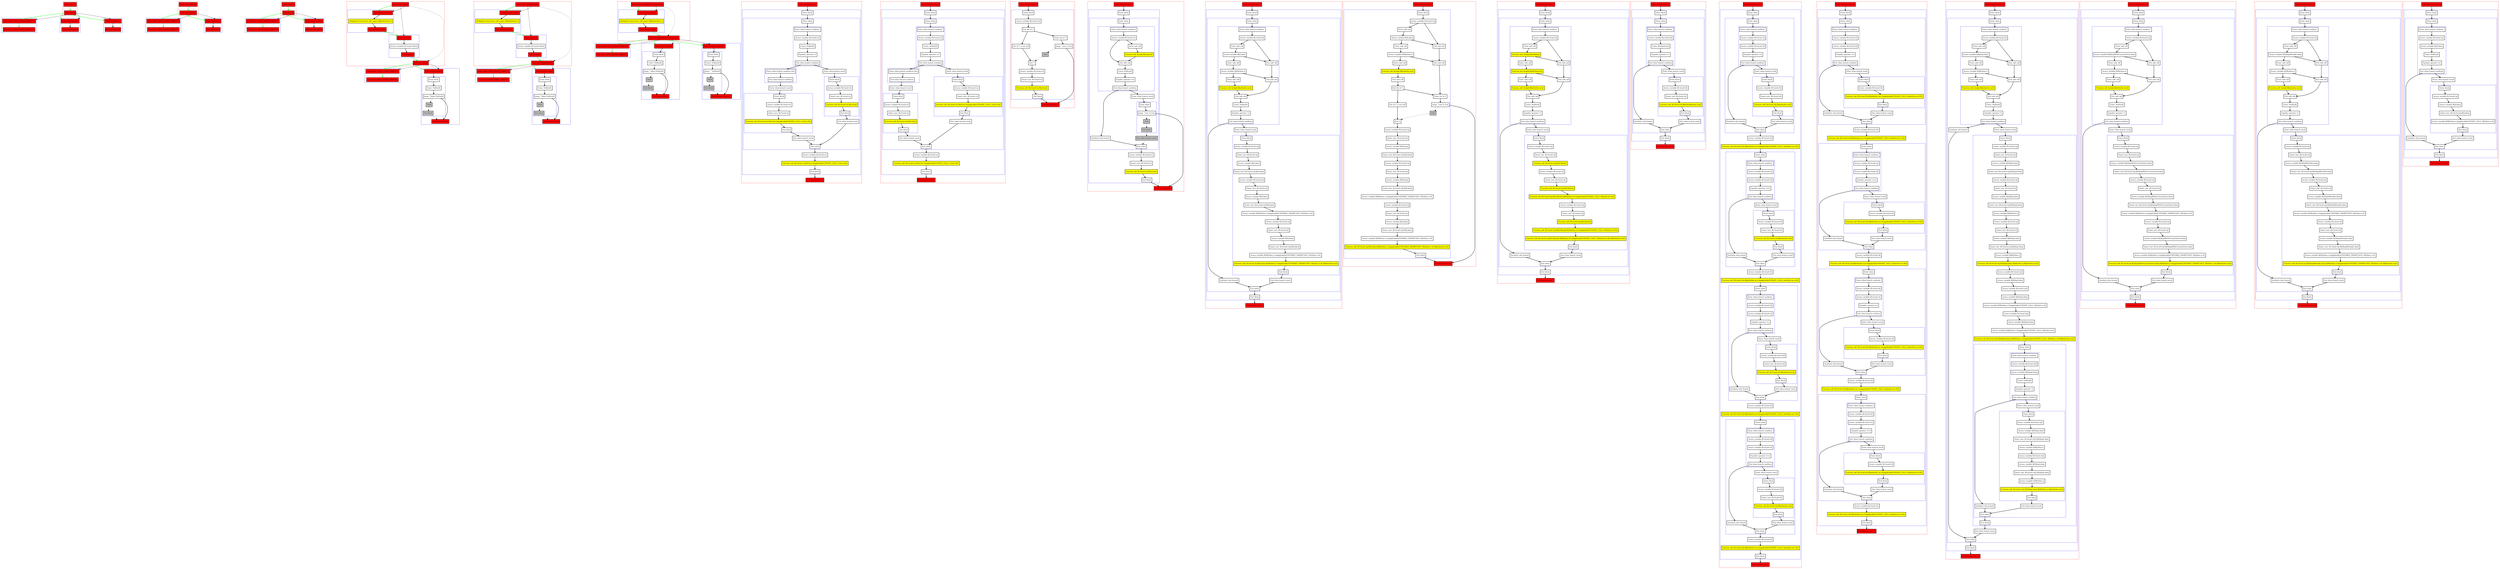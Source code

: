 digraph nullability_kt {
    graph [nodesep=3]
    node [shape=box penwidth=2]
    edge [penwidth=2]

    subgraph cluster_0 {
        color=red
        0 [label="Enter class A" style="filled" fillcolor=red];
        1 [label="Exit class A" style="filled" fillcolor=red];
    }
    subgraph cluster_1 {
        color=blue
        2 [label="Enter class <SELF_STATIC_OBJECT>" style="filled" fillcolor=red];
        3 [label="Exit class <SELF_STATIC_OBJECT>" style="filled" fillcolor=red];
    }
    subgraph cluster_2 {
        color=blue
        4 [label="Enter function getA" style="filled" fillcolor=red];
        5 [label="Exit function getA" style="filled" fillcolor=red];
    }
    subgraph cluster_3 {
        color=blue
        6 [label="Enter function foo" style="filled" fillcolor=red];
        7 [label="Exit function foo" style="filled" fillcolor=red];
    }
    0 -> {1} [color=green];
    1 -> {2 4 6} [color=green];
    1 -> {2 4 6} [style=dashed];
    2 -> {3} [color=green];
    4 -> {5};
    6 -> {7};

    subgraph cluster_4 {
        color=red
        8 [label="Enter class MyData" style="filled" fillcolor=red];
        9 [label="Exit class MyData" style="filled" fillcolor=red];
    }
    subgraph cluster_5 {
        color=blue
        10 [label="Enter class <SELF_STATIC_OBJECT>" style="filled" fillcolor=red];
        11 [label="Exit class <SELF_STATIC_OBJECT>" style="filled" fillcolor=red];
    }
    subgraph cluster_6 {
        color=blue
        12 [label="Enter function fs" style="filled" fillcolor=red];
        13 [label="Exit function fs" style="filled" fillcolor=red];
    }
    8 -> {9} [color=green];
    9 -> {10 12} [color=green];
    9 -> {10 12} [style=dashed];
    10 -> {11} [color=green];
    12 -> {13};

    subgraph cluster_7 {
        color=red
        14 [label="Enter class Q" style="filled" fillcolor=red];
        15 [label="Exit class Q" style="filled" fillcolor=red];
    }
    subgraph cluster_8 {
        color=blue
        16 [label="Enter class <SELF_STATIC_OBJECT>" style="filled" fillcolor=red];
        17 [label="Exit class <SELF_STATIC_OBJECT>" style="filled" fillcolor=red];
    }
    subgraph cluster_9 {
        color=blue
        18 [label="Enter function fdata" style="filled" fillcolor=red];
        19 [label="Exit function fdata" style="filled" fillcolor=red];
    }
    14 -> {15} [color=green];
    15 -> {16 18} [color=green];
    15 -> {16 18} [style=dashed];
    16 -> {17} [color=green];
    18 -> {19};

    subgraph cluster_10 {
        color=red
        20 [label="Enter class QImpl" style="filled" fillcolor=red];
        subgraph cluster_11 {
            color=blue
            21 [label="Enter function <init>" style="filled" fillcolor=red];
            22 [label="Delegated constructor call: super<R|kotlin/Any|>()" style="filled" fillcolor=yellow];
            23 [label="Exit function <init>" style="filled" fillcolor=red];
        }
        subgraph cluster_12 {
            color=blue
            24 [label="Enter property" style="filled" fillcolor=red];
            25 [label="Access variable R|<local>/data|"];
            26 [label="Exit property" style="filled" fillcolor=red];
        }
        27 [label="Exit class QImpl" style="filled" fillcolor=red];
    }
    subgraph cluster_13 {
        color=blue
        28 [label="Enter class <SELF_STATIC_OBJECT>" style="filled" fillcolor=red];
        29 [label="Exit class <SELF_STATIC_OBJECT>" style="filled" fillcolor=red];
    }
    subgraph cluster_14 {
        color=blue
        30 [label="Enter function fdata" style="filled" fillcolor=red];
        subgraph cluster_15 {
            color=blue
            31 [label="Enter block"];
            32 [label="Const: Null(null)"];
            33 [label="Jump: ^fdata Null(null)"];
            34 [label="Stub" style="filled" fillcolor=gray];
            35 [label="Exit block" style="filled" fillcolor=gray];
        }
        36 [label="Exit function fdata" style="filled" fillcolor=red];
    }
    20 -> {21} [color=green];
    20 -> {27} [style=dotted];
    20 -> {21 24} [style=dashed];
    21 -> {22};
    22 -> {23};
    23 -> {24} [color=green];
    24 -> {25};
    25 -> {26};
    26 -> {27} [color=green];
    27 -> {28 30} [color=green];
    27 -> {28 30} [style=dashed];
    28 -> {29} [color=green];
    30 -> {31};
    31 -> {32};
    32 -> {33};
    33 -> {36};
    33 -> {34} [style=dotted];
    34 -> {35} [style=dotted];
    35 -> {36} [style=dotted];

    subgraph cluster_16 {
        color=red
        37 [label="Enter class QImplMutable" style="filled" fillcolor=red];
        subgraph cluster_17 {
            color=blue
            38 [label="Enter function <init>" style="filled" fillcolor=red];
            39 [label="Delegated constructor call: super<R|kotlin/Any|>()" style="filled" fillcolor=yellow];
            40 [label="Exit function <init>" style="filled" fillcolor=red];
        }
        subgraph cluster_18 {
            color=blue
            41 [label="Enter property" style="filled" fillcolor=red];
            42 [label="Access variable R|<local>/data|"];
            43 [label="Exit property" style="filled" fillcolor=red];
        }
        44 [label="Exit class QImplMutable" style="filled" fillcolor=red];
    }
    subgraph cluster_19 {
        color=blue
        45 [label="Enter class <SELF_STATIC_OBJECT>" style="filled" fillcolor=red];
        46 [label="Exit class <SELF_STATIC_OBJECT>" style="filled" fillcolor=red];
    }
    subgraph cluster_20 {
        color=blue
        47 [label="Enter function fdata" style="filled" fillcolor=red];
        subgraph cluster_21 {
            color=blue
            48 [label="Enter block"];
            49 [label="Const: Null(null)"];
            50 [label="Jump: ^fdata Null(null)"];
            51 [label="Stub" style="filled" fillcolor=gray];
            52 [label="Exit block" style="filled" fillcolor=gray];
        }
        53 [label="Exit function fdata" style="filled" fillcolor=red];
    }
    37 -> {38} [color=green];
    37 -> {44} [style=dotted];
    37 -> {38 41} [style=dashed];
    38 -> {39};
    39 -> {40};
    40 -> {41} [color=green];
    41 -> {42};
    42 -> {43};
    43 -> {44} [color=green];
    44 -> {45 47} [color=green];
    44 -> {45 47} [style=dashed];
    45 -> {46} [color=green];
    47 -> {48};
    48 -> {49};
    49 -> {50};
    50 -> {53};
    50 -> {51} [style=dotted];
    51 -> {52} [style=dotted];
    52 -> {53} [style=dotted];

    subgraph cluster_22 {
        color=red
        54 [label="Enter class QImplWithCustomGetter" style="filled" fillcolor=red];
        subgraph cluster_23 {
            color=blue
            55 [label="Enter function <init>" style="filled" fillcolor=red];
            56 [label="Delegated constructor call: super<R|kotlin/Any|>()" style="filled" fillcolor=yellow];
            57 [label="Exit function <init>" style="filled" fillcolor=red];
        }
        58 [label="Exit class QImplWithCustomGetter" style="filled" fillcolor=red];
    }
    subgraph cluster_24 {
        color=blue
        59 [label="Enter class <SELF_STATIC_OBJECT>" style="filled" fillcolor=red];
        60 [label="Exit class <SELF_STATIC_OBJECT>" style="filled" fillcolor=red];
    }
    subgraph cluster_25 {
        color=blue
        61 [label="Enter function fdata" style="filled" fillcolor=red];
        subgraph cluster_26 {
            color=blue
            62 [label="Enter block"];
            63 [label="Const: Null(null)"];
            64 [label="Jump: ^fdata Null(null)"];
            65 [label="Stub" style="filled" fillcolor=gray];
            66 [label="Exit block" style="filled" fillcolor=gray];
        }
        67 [label="Exit function fdata" style="filled" fillcolor=red];
    }
    subgraph cluster_27 {
        color=blue
        68 [label="Enter function <getter>" style="filled" fillcolor=red];
        subgraph cluster_28 {
            color=blue
            69 [label="Enter block"];
            70 [label="Const: Null(null)"];
            71 [label="Jump: ^ Null(null)"];
            72 [label="Stub" style="filled" fillcolor=gray];
            73 [label="Exit block" style="filled" fillcolor=gray];
        }
        74 [label="Exit function <getter>" style="filled" fillcolor=red];
    }
    54 -> {55} [color=green];
    54 -> {58} [style=dotted];
    54 -> {55} [style=dashed];
    55 -> {56};
    56 -> {57};
    57 -> {58} [color=green];
    58 -> {59 61 68} [color=green];
    58 -> {59 61 68} [style=dashed];
    59 -> {60} [color=green];
    61 -> {62};
    62 -> {63};
    63 -> {64};
    64 -> {67};
    64 -> {65} [style=dotted];
    65 -> {66} [style=dotted];
    66 -> {67} [style=dotted];
    68 -> {69};
    69 -> {70};
    70 -> {71};
    71 -> {74};
    71 -> {72} [style=dotted];
    72 -> {73} [style=dotted];
    73 -> {74} [style=dotted];

    subgraph cluster_29 {
        color=red
        75 [label="Enter function test_1" style="filled" fillcolor=red];
        subgraph cluster_30 {
            color=blue
            76 [label="Enter block"];
            subgraph cluster_31 {
                color=blue
                77 [label="Enter when"];
                subgraph cluster_32 {
                    color=blue
                    78 [label="Enter when branch condition "];
                    79 [label="Access variable R|<local>/x|"];
                    80 [label="Const: Null(null)"];
                    81 [label="Equality operator !="];
                    82 [label="Exit when branch condition"];
                }
                subgraph cluster_33 {
                    color=blue
                    83 [label="Enter when branch condition else"];
                    84 [label="Exit when branch condition"];
                }
                85 [label="Enter when branch result"];
                subgraph cluster_34 {
                    color=blue
                    86 [label="Enter block"];
                    87 [label="Access variable R|<local>/x|"];
                    88 [label="Smart cast: R|<local>/x|"];
                    89 [label="Function call: R|<local>/x|.R|/A.foo<Inapplicable(UNSAFE_CALL): /A.foo>#|()" style="filled" fillcolor=yellow];
                    90 [label="Exit block"];
                }
                91 [label="Exit when branch result"];
                92 [label="Enter when branch result"];
                subgraph cluster_35 {
                    color=blue
                    93 [label="Enter block"];
                    94 [label="Access variable R|<local>/x|"];
                    95 [label="Smart cast: R|<local>/x|"];
                    96 [label="Function call: R|<local>/x|.R|/A.foo|()" style="filled" fillcolor=yellow];
                    97 [label="Exit block"];
                }
                98 [label="Exit when branch result"];
                99 [label="Exit when"];
            }
            100 [label="Access variable R|<local>/x|"];
            101 [label="Function call: R|<local>/x|.R|/A.foo<Inapplicable(UNSAFE_CALL): /A.foo>#|()" style="filled" fillcolor=yellow];
            102 [label="Exit block"];
        }
        103 [label="Exit function test_1" style="filled" fillcolor=red];
    }
    75 -> {76};
    76 -> {77};
    77 -> {78};
    78 -> {79};
    79 -> {80};
    80 -> {81};
    81 -> {82};
    82 -> {83 92};
    83 -> {84};
    84 -> {85};
    85 -> {86};
    86 -> {87};
    87 -> {88};
    88 -> {89};
    89 -> {90};
    90 -> {91};
    91 -> {99};
    92 -> {93};
    93 -> {94};
    94 -> {95};
    95 -> {96};
    96 -> {97};
    97 -> {98};
    98 -> {99};
    99 -> {100};
    100 -> {101};
    101 -> {102};
    102 -> {103};

    subgraph cluster_36 {
        color=red
        104 [label="Enter function test_2" style="filled" fillcolor=red];
        subgraph cluster_37 {
            color=blue
            105 [label="Enter block"];
            subgraph cluster_38 {
                color=blue
                106 [label="Enter when"];
                subgraph cluster_39 {
                    color=blue
                    107 [label="Enter when branch condition "];
                    108 [label="Access variable R|<local>/x|"];
                    109 [label="Const: Null(null)"];
                    110 [label="Equality operator =="];
                    111 [label="Exit when branch condition"];
                }
                subgraph cluster_40 {
                    color=blue
                    112 [label="Enter when branch condition else"];
                    113 [label="Exit when branch condition"];
                }
                114 [label="Enter when branch result"];
                subgraph cluster_41 {
                    color=blue
                    115 [label="Enter block"];
                    116 [label="Access variable R|<local>/x|"];
                    117 [label="Smart cast: R|<local>/x|"];
                    118 [label="Function call: R|<local>/x|.R|/A.foo|()" style="filled" fillcolor=yellow];
                    119 [label="Exit block"];
                }
                120 [label="Exit when branch result"];
                121 [label="Enter when branch result"];
                subgraph cluster_42 {
                    color=blue
                    122 [label="Enter block"];
                    123 [label="Access variable R|<local>/x|"];
                    124 [label="Smart cast: R|<local>/x|"];
                    125 [label="Function call: R|<local>/x|.R|/A.foo<Inapplicable(UNSAFE_CALL): /A.foo>#|()" style="filled" fillcolor=yellow];
                    126 [label="Exit block"];
                }
                127 [label="Exit when branch result"];
                128 [label="Exit when"];
            }
            129 [label="Access variable R|<local>/x|"];
            130 [label="Function call: R|<local>/x|.R|/A.foo<Inapplicable(UNSAFE_CALL): /A.foo>#|()" style="filled" fillcolor=yellow];
            131 [label="Exit block"];
        }
        132 [label="Exit function test_2" style="filled" fillcolor=red];
    }
    104 -> {105};
    105 -> {106};
    106 -> {107};
    107 -> {108};
    108 -> {109};
    109 -> {110};
    110 -> {111};
    111 -> {112 121};
    112 -> {113};
    113 -> {114};
    114 -> {115};
    115 -> {116};
    116 -> {117};
    117 -> {118};
    118 -> {119};
    119 -> {120};
    120 -> {128};
    121 -> {122};
    122 -> {123};
    123 -> {124};
    124 -> {125};
    125 -> {126};
    126 -> {127};
    127 -> {128};
    128 -> {129};
    129 -> {130};
    130 -> {131};
    131 -> {132};

    subgraph cluster_43 {
        color=red
        133 [label="Enter function test_3" style="filled" fillcolor=red];
        subgraph cluster_44 {
            color=blue
            134 [label="Enter block"];
            135 [label="Access variable R|<local>/x|"];
            136 [label="Exit lhs of ?:"];
            137 [label="Enter rhs of ?:"];
            138 [label="Jump: ^test_3 Unit"];
            139 [label="Stub" style="filled" fillcolor=gray];
            140 [label="Lhs of ?: is not null"];
            141 [label="Exit ?:"];
            142 [label="Access variable R|<local>/x|"];
            143 [label="Smart cast: R|<local>/x|"];
            144 [label="Function call: R|<local>/x|.R|/A.foo|()" style="filled" fillcolor=yellow];
            145 [label="Exit block"];
        }
        146 [label="Exit function test_3" style="filled" fillcolor=red];
    }
    133 -> {134};
    134 -> {135};
    135 -> {136};
    136 -> {137 140};
    137 -> {138};
    138 -> {146};
    138 -> {139} [style=dotted];
    139 -> {141} [style=dotted];
    140 -> {141};
    141 -> {142};
    142 -> {143};
    143 -> {144};
    144 -> {145};
    145 -> {146};

    subgraph cluster_45 {
        color=red
        147 [label="Enter function test_4" style="filled" fillcolor=red];
        subgraph cluster_46 {
            color=blue
            148 [label="Enter block"];
            subgraph cluster_47 {
                color=blue
                149 [label="Enter when"];
                subgraph cluster_48 {
                    color=blue
                    150 [label="Enter when branch condition "];
                    151 [label="Access variable R|<local>/x|"];
                    152 [label="Enter safe call"];
                    153 [label="Function call: $subj$.R|/A.getA|()" style="filled" fillcolor=yellow];
                    154 [label="Exit safe call"];
                    155 [label="Const: Null(null)"];
                    156 [label="Equality operator =="];
                    157 [label="Exit when branch condition"];
                }
                158 [label="Synthetic else branch"];
                159 [label="Enter when branch result"];
                subgraph cluster_49 {
                    color=blue
                    160 [label="Enter block"];
                    161 [label="Jump: ^test_4 Unit"];
                    162 [label="Stub" style="filled" fillcolor=gray];
                    163 [label="Exit block" style="filled" fillcolor=gray];
                }
                164 [label="Exit when branch result" style="filled" fillcolor=gray];
                165 [label="Exit when"];
            }
            166 [label="Access variable R|<local>/x|"];
            167 [label="Smart cast: R|<local>/x|"];
            168 [label="Function call: R|<local>/x|.R|/A.foo|()" style="filled" fillcolor=yellow];
            169 [label="Exit block"];
        }
        170 [label="Exit function test_4" style="filled" fillcolor=red];
    }
    147 -> {148};
    148 -> {149};
    149 -> {150};
    150 -> {151};
    151 -> {152 154};
    152 -> {153};
    153 -> {154};
    154 -> {155};
    155 -> {156};
    156 -> {157};
    157 -> {158 159};
    158 -> {165};
    159 -> {160};
    160 -> {161};
    161 -> {170};
    161 -> {162} [style=dotted];
    162 -> {163} [style=dotted];
    163 -> {164} [style=dotted];
    164 -> {165} [style=dotted];
    165 -> {166};
    166 -> {167};
    167 -> {168};
    168 -> {169};
    169 -> {170};

    subgraph cluster_50 {
        color=red
        171 [label="Enter function test_5" style="filled" fillcolor=red];
        subgraph cluster_51 {
            color=blue
            172 [label="Enter block"];
            subgraph cluster_52 {
                color=blue
                173 [label="Enter when"];
                subgraph cluster_53 {
                    color=blue
                    174 [label="Enter when branch condition "];
                    175 [label="Access variable R|<local>/q|"];
                    176 [label="Enter safe call"];
                    177 [label="Access variable R|/Q.data|"];
                    178 [label="Enter safe call"];
                    179 [label="Access variable R|/MyData.s|"];
                    180 [label="Enter safe call"];
                    181 [label="Function call: $subj$.R|kotlin/Int.inc|()" style="filled" fillcolor=yellow];
                    182 [label="Exit safe call"];
                    183 [label="Exit safe call"];
                    184 [label="Exit safe call"];
                    185 [label="Const: Null(null)"];
                    186 [label="Equality operator !="];
                    187 [label="Exit when branch condition"];
                }
                188 [label="Synthetic else branch"];
                189 [label="Enter when branch result"];
                subgraph cluster_54 {
                    color=blue
                    190 [label="Enter block"];
                    191 [label="Access variable R|<local>/q|"];
                    192 [label="Smart cast: R|<local>/q|"];
                    193 [label="Access variable R|/Q.data|"];
                    194 [label="Smart cast: R|<local>/q|.R|/Q.data|"];
                    195 [label="Access variable R|<local>/q|"];
                    196 [label="Smart cast: R|<local>/q|"];
                    197 [label="Access variable R|/Q.data|"];
                    198 [label="Smart cast: R|<local>/q|.R|/Q.data|"];
                    199 [label="Access variable R|/MyData.s<Inapplicable(UNSTABLE_SMARTCAST): /MyData.s>#|"];
                    200 [label="Access variable R|<local>/q|"];
                    201 [label="Smart cast: R|<local>/q|"];
                    202 [label="Access variable R|/Q.data|"];
                    203 [label="Smart cast: R|<local>/q|.R|/Q.data|"];
                    204 [label="Access variable R|/MyData.s<Inapplicable(UNSTABLE_SMARTCAST): /MyData.s>#|"];
                    205 [label="Function call: R|<local>/q|.R|/Q.data|.R|/MyData.s<Inapplicable(UNSTABLE_SMARTCAST): /MyData.s>#|.R|kotlin/Int.inc|()" style="filled" fillcolor=yellow];
                    206 [label="Exit block"];
                }
                207 [label="Exit when branch result"];
                208 [label="Exit when"];
            }
            209 [label="Exit block"];
        }
        210 [label="Exit function test_5" style="filled" fillcolor=red];
    }
    171 -> {172};
    172 -> {173};
    173 -> {174};
    174 -> {175};
    175 -> {176 182};
    176 -> {177};
    177 -> {178 182};
    178 -> {179};
    179 -> {180 183};
    180 -> {181};
    181 -> {184};
    182 -> {183};
    183 -> {184};
    184 -> {185};
    185 -> {186};
    186 -> {187};
    187 -> {188 189};
    188 -> {208};
    189 -> {190};
    190 -> {191};
    191 -> {192};
    192 -> {193};
    193 -> {194};
    194 -> {195};
    195 -> {196};
    196 -> {197};
    197 -> {198};
    198 -> {199};
    199 -> {200};
    200 -> {201};
    201 -> {202};
    202 -> {203};
    203 -> {204};
    204 -> {205};
    205 -> {206};
    206 -> {207};
    207 -> {208};
    208 -> {209};
    209 -> {210};

    subgraph cluster_55 {
        color=red
        211 [label="Enter function test_6" style="filled" fillcolor=red];
        subgraph cluster_56 {
            color=blue
            212 [label="Enter block"];
            213 [label="Access variable R|<local>/q|"];
            214 [label="Enter safe call"];
            215 [label="Access variable R|/Q.data|"];
            216 [label="Enter safe call"];
            217 [label="Access variable R|/MyData.s|"];
            218 [label="Enter safe call"];
            219 [label="Function call: $subj$.R|kotlin/Int.inc|()" style="filled" fillcolor=yellow];
            220 [label="Exit safe call"];
            221 [label="Exit lhs of ?:"];
            222 [label="Lhs of ?: is not null"];
            223 [label="Exit safe call"];
            224 [label="Exit safe call"];
            225 [label="Enter rhs of ?:"];
            226 [label="Jump: ^test_6 Unit"];
            227 [label="Stub" style="filled" fillcolor=gray];
            228 [label="Exit ?:"];
            229 [label="Access variable R|<local>/q|"];
            230 [label="Smart cast: R|<local>/q|"];
            231 [label="Access variable R|/Q.data|"];
            232 [label="Smart cast: R|<local>/q|.R|/Q.data|"];
            233 [label="Access variable R|<local>/q|"];
            234 [label="Smart cast: R|<local>/q|"];
            235 [label="Access variable R|/Q.data|"];
            236 [label="Smart cast: R|<local>/q|.R|/Q.data|"];
            237 [label="Access variable R|/MyData.s<Inapplicable(UNSTABLE_SMARTCAST): /MyData.s>#|"];
            238 [label="Access variable R|<local>/q|"];
            239 [label="Smart cast: R|<local>/q|"];
            240 [label="Access variable R|/Q.data|"];
            241 [label="Smart cast: R|<local>/q|.R|/Q.data|"];
            242 [label="Access variable R|/MyData.s<Inapplicable(UNSTABLE_SMARTCAST): /MyData.s>#|"];
            243 [label="Function call: R|<local>/q|.R|/Q.data|.R|/MyData.s<Inapplicable(UNSTABLE_SMARTCAST): /MyData.s>#|.R|kotlin/Int.inc|()" style="filled" fillcolor=yellow];
            244 [label="Exit block"];
        }
        245 [label="Exit function test_6" style="filled" fillcolor=red];
    }
    211 -> {212};
    212 -> {213};
    213 -> {214 223};
    214 -> {215};
    215 -> {216 223};
    216 -> {217};
    217 -> {218 224};
    218 -> {219};
    219 -> {220};
    220 -> {221};
    221 -> {222 225};
    222 -> {228};
    223 -> {224};
    224 -> {225};
    225 -> {226};
    226 -> {245};
    226 -> {227} [style=dotted];
    227 -> {228} [style=dotted];
    228 -> {229};
    229 -> {230};
    230 -> {231};
    231 -> {232};
    232 -> {233};
    233 -> {234};
    234 -> {235};
    235 -> {236};
    236 -> {237};
    237 -> {238};
    238 -> {239};
    239 -> {240};
    240 -> {241};
    241 -> {242};
    242 -> {243};
    243 -> {244};
    244 -> {245};

    subgraph cluster_57 {
        color=red
        246 [label="Enter function test_7" style="filled" fillcolor=red];
        subgraph cluster_58 {
            color=blue
            247 [label="Enter block"];
            subgraph cluster_59 {
                color=blue
                248 [label="Enter when"];
                subgraph cluster_60 {
                    color=blue
                    249 [label="Enter when branch condition "];
                    250 [label="Access variable R|<local>/q|"];
                    251 [label="Enter safe call"];
                    252 [label="Function call: $subj$.R|/Q.fdata|()" style="filled" fillcolor=yellow];
                    253 [label="Enter safe call"];
                    254 [label="Function call: $subj$.R|/MyData.fs|()" style="filled" fillcolor=yellow];
                    255 [label="Enter safe call"];
                    256 [label="Function call: $subj$.R|kotlin/Int.inc|()" style="filled" fillcolor=yellow];
                    257 [label="Exit safe call"];
                    258 [label="Exit safe call"];
                    259 [label="Exit safe call"];
                    260 [label="Const: Null(null)"];
                    261 [label="Equality operator !="];
                    262 [label="Exit when branch condition"];
                }
                263 [label="Synthetic else branch"];
                264 [label="Enter when branch result"];
                subgraph cluster_61 {
                    color=blue
                    265 [label="Enter block"];
                    266 [label="Access variable R|<local>/q|"];
                    267 [label="Smart cast: R|<local>/q|"];
                    268 [label="Function call: R|<local>/q|.R|/Q.fdata|()" style="filled" fillcolor=yellow];
                    269 [label="Access variable R|<local>/q|"];
                    270 [label="Smart cast: R|<local>/q|"];
                    271 [label="Function call: R|<local>/q|.R|/Q.fdata|()" style="filled" fillcolor=yellow];
                    272 [label="Function call: R|<local>/q|.R|/Q.fdata|().R|/MyData.fs<Inapplicable(UNSAFE_CALL): /MyData.fs>#|()" style="filled" fillcolor=yellow];
                    273 [label="Access variable R|<local>/q|"];
                    274 [label="Smart cast: R|<local>/q|"];
                    275 [label="Function call: R|<local>/q|.R|/Q.fdata|()" style="filled" fillcolor=yellow];
                    276 [label="Function call: R|<local>/q|.R|/Q.fdata|().R|/MyData.fs<Inapplicable(UNSAFE_CALL): /MyData.fs>#|()" style="filled" fillcolor=yellow];
                    277 [label="Function call: R|<local>/q|.R|/Q.fdata|().R|/MyData.fs<Inapplicable(UNSAFE_CALL): /MyData.fs>#|().R|kotlin/Int.inc|()" style="filled" fillcolor=yellow];
                    278 [label="Exit block"];
                }
                279 [label="Exit when branch result"];
                280 [label="Exit when"];
            }
            281 [label="Exit block"];
        }
        282 [label="Exit function test_7" style="filled" fillcolor=red];
    }
    246 -> {247};
    247 -> {248};
    248 -> {249};
    249 -> {250};
    250 -> {251 257};
    251 -> {252};
    252 -> {253 257};
    253 -> {254};
    254 -> {255 258};
    255 -> {256};
    256 -> {259};
    257 -> {258};
    258 -> {259};
    259 -> {260};
    260 -> {261};
    261 -> {262};
    262 -> {263 264};
    263 -> {280};
    264 -> {265};
    265 -> {266};
    266 -> {267};
    267 -> {268};
    268 -> {269};
    269 -> {270};
    270 -> {271};
    271 -> {272};
    272 -> {273};
    273 -> {274};
    274 -> {275};
    275 -> {276};
    276 -> {277};
    277 -> {278};
    278 -> {279};
    279 -> {280};
    280 -> {281};
    281 -> {282};

    subgraph cluster_62 {
        color=red
        283 [label="Enter function test_8" style="filled" fillcolor=red];
        subgraph cluster_63 {
            color=blue
            284 [label="Enter block"];
            subgraph cluster_64 {
                color=blue
                285 [label="Enter when"];
                subgraph cluster_65 {
                    color=blue
                    286 [label="Enter when branch condition "];
                    287 [label="Access variable R|<local>/b|"];
                    288 [label="Const: Boolean(true)"];
                    289 [label="Equality operator =="];
                    290 [label="Exit when branch condition"];
                }
                291 [label="Synthetic else branch"];
                292 [label="Enter when branch result"];
                subgraph cluster_66 {
                    color=blue
                    293 [label="Enter block"];
                    294 [label="Access variable R|<local>/b|"];
                    295 [label="Smart cast: R|<local>/b|"];
                    296 [label="Function call: R|<local>/b|.R|kotlin/Boolean.not|()" style="filled" fillcolor=yellow];
                    297 [label="Exit block"];
                }
                298 [label="Exit when branch result"];
                299 [label="Exit when"];
            }
            300 [label="Exit block"];
        }
        301 [label="Exit function test_8" style="filled" fillcolor=red];
    }
    283 -> {284};
    284 -> {285};
    285 -> {286};
    286 -> {287};
    287 -> {288};
    288 -> {289};
    289 -> {290};
    290 -> {291 292};
    291 -> {299};
    292 -> {293};
    293 -> {294};
    294 -> {295};
    295 -> {296};
    296 -> {297};
    297 -> {298};
    298 -> {299};
    299 -> {300};
    300 -> {301};

    subgraph cluster_67 {
        color=red
        302 [label="Enter function test_9" style="filled" fillcolor=red];
        subgraph cluster_68 {
            color=blue
            303 [label="Enter block"];
            subgraph cluster_69 {
                color=blue
                304 [label="Enter when"];
                subgraph cluster_70 {
                    color=blue
                    305 [label="Enter when branch condition "];
                    306 [label="Access variable R|<local>/a|"];
                    307 [label="Access variable R|<local>/b|"];
                    308 [label="Equality operator =="];
                    309 [label="Exit when branch condition"];
                }
                310 [label="Synthetic else branch"];
                311 [label="Enter when branch result"];
                subgraph cluster_71 {
                    color=blue
                    312 [label="Enter block"];
                    313 [label="Access variable R|<local>/b|"];
                    314 [label="Smart cast: R|<local>/b|"];
                    315 [label="Function call: R|<local>/b|.R|kotlin/Int.inc|()" style="filled" fillcolor=yellow];
                    316 [label="Exit block"];
                }
                317 [label="Exit when branch result"];
                318 [label="Exit when"];
            }
            319 [label="Access variable R|<local>/b|"];
            320 [label="Function call: R|<local>/b|.R|kotlin/Int.inc<Inapplicable(UNSAFE_CALL): kotlin/Int.inc>#|()" style="filled" fillcolor=yellow];
            subgraph cluster_72 {
                color=blue
                321 [label="Enter when"];
                subgraph cluster_73 {
                    color=blue
                    322 [label="Enter when branch condition "];
                    323 [label="Access variable R|<local>/a|"];
                    324 [label="Access variable R|<local>/b|"];
                    325 [label="Equality operator ==="];
                    326 [label="Exit when branch condition"];
                }
                327 [label="Synthetic else branch"];
                328 [label="Enter when branch result"];
                subgraph cluster_74 {
                    color=blue
                    329 [label="Enter block"];
                    330 [label="Access variable R|<local>/b|"];
                    331 [label="Smart cast: R|<local>/b|"];
                    332 [label="Function call: R|<local>/b|.R|kotlin/Int.inc|()" style="filled" fillcolor=yellow];
                    333 [label="Exit block"];
                }
                334 [label="Exit when branch result"];
                335 [label="Exit when"];
            }
            336 [label="Access variable R|<local>/b|"];
            337 [label="Function call: R|<local>/b|.R|kotlin/Int.inc<Inapplicable(UNSAFE_CALL): kotlin/Int.inc>#|()" style="filled" fillcolor=yellow];
            subgraph cluster_75 {
                color=blue
                338 [label="Enter when"];
                subgraph cluster_76 {
                    color=blue
                    339 [label="Enter when branch condition "];
                    340 [label="Access variable R|<local>/b|"];
                    341 [label="Access variable R|<local>/a|"];
                    342 [label="Equality operator =="];
                    343 [label="Exit when branch condition"];
                }
                344 [label="Synthetic else branch"];
                345 [label="Enter when branch result"];
                subgraph cluster_77 {
                    color=blue
                    346 [label="Enter block"];
                    347 [label="Access variable R|<local>/b|"];
                    348 [label="Smart cast: R|<local>/b|"];
                    349 [label="Function call: R|<local>/b|.R|kotlin/Int.inc|()" style="filled" fillcolor=yellow];
                    350 [label="Exit block"];
                }
                351 [label="Exit when branch result"];
                352 [label="Exit when"];
            }
            353 [label="Access variable R|<local>/b|"];
            354 [label="Function call: R|<local>/b|.R|kotlin/Int.inc<Inapplicable(UNSAFE_CALL): kotlin/Int.inc>#|()" style="filled" fillcolor=yellow];
            subgraph cluster_78 {
                color=blue
                355 [label="Enter when"];
                subgraph cluster_79 {
                    color=blue
                    356 [label="Enter when branch condition "];
                    357 [label="Access variable R|<local>/b|"];
                    358 [label="Access variable R|<local>/a|"];
                    359 [label="Equality operator ==="];
                    360 [label="Exit when branch condition"];
                }
                361 [label="Synthetic else branch"];
                362 [label="Enter when branch result"];
                subgraph cluster_80 {
                    color=blue
                    363 [label="Enter block"];
                    364 [label="Access variable R|<local>/b|"];
                    365 [label="Smart cast: R|<local>/b|"];
                    366 [label="Function call: R|<local>/b|.R|kotlin/Int.inc|()" style="filled" fillcolor=yellow];
                    367 [label="Exit block"];
                }
                368 [label="Exit when branch result"];
                369 [label="Exit when"];
            }
            370 [label="Access variable R|<local>/b|"];
            371 [label="Function call: R|<local>/b|.R|kotlin/Int.inc<Inapplicable(UNSAFE_CALL): kotlin/Int.inc>#|()" style="filled" fillcolor=yellow];
            372 [label="Exit block"];
        }
        373 [label="Exit function test_9" style="filled" fillcolor=red];
    }
    302 -> {303};
    303 -> {304};
    304 -> {305};
    305 -> {306};
    306 -> {307};
    307 -> {308};
    308 -> {309};
    309 -> {310 311};
    310 -> {318};
    311 -> {312};
    312 -> {313};
    313 -> {314};
    314 -> {315};
    315 -> {316};
    316 -> {317};
    317 -> {318};
    318 -> {319};
    319 -> {320};
    320 -> {321};
    321 -> {322};
    322 -> {323};
    323 -> {324};
    324 -> {325};
    325 -> {326};
    326 -> {327 328};
    327 -> {335};
    328 -> {329};
    329 -> {330};
    330 -> {331};
    331 -> {332};
    332 -> {333};
    333 -> {334};
    334 -> {335};
    335 -> {336};
    336 -> {337};
    337 -> {338};
    338 -> {339};
    339 -> {340};
    340 -> {341};
    341 -> {342};
    342 -> {343};
    343 -> {344 345};
    344 -> {352};
    345 -> {346};
    346 -> {347};
    347 -> {348};
    348 -> {349};
    349 -> {350};
    350 -> {351};
    351 -> {352};
    352 -> {353};
    353 -> {354};
    354 -> {355};
    355 -> {356};
    356 -> {357};
    357 -> {358};
    358 -> {359};
    359 -> {360};
    360 -> {361 362};
    361 -> {369};
    362 -> {363};
    363 -> {364};
    364 -> {365};
    365 -> {366};
    366 -> {367};
    367 -> {368};
    368 -> {369};
    369 -> {370};
    370 -> {371};
    371 -> {372};
    372 -> {373};

    subgraph cluster_81 {
        color=red
        374 [label="Enter function test_10" style="filled" fillcolor=red];
        subgraph cluster_82 {
            color=blue
            375 [label="Enter block"];
            subgraph cluster_83 {
                color=blue
                376 [label="Enter when"];
                subgraph cluster_84 {
                    color=blue
                    377 [label="Enter when branch condition "];
                    378 [label="Access variable R|<local>/a|"];
                    379 [label="Access variable R|<local>/b|"];
                    380 [label="Equality operator =="];
                    381 [label="Exit when branch condition"];
                }
                382 [label="Synthetic else branch"];
                383 [label="Enter when branch result"];
                subgraph cluster_85 {
                    color=blue
                    384 [label="Enter block"];
                    385 [label="Access variable R|<local>/b|"];
                    386 [label="Function call: R|<local>/b|.R|kotlin/Int.inc<Inapplicable(UNSAFE_CALL): kotlin/Int.inc>#|()" style="filled" fillcolor=yellow];
                    387 [label="Exit block"];
                }
                388 [label="Exit when branch result"];
                389 [label="Exit when"];
            }
            390 [label="Access variable R|<local>/b|"];
            391 [label="Function call: R|<local>/b|.R|kotlin/Int.inc<Inapplicable(UNSAFE_CALL): kotlin/Int.inc>#|()" style="filled" fillcolor=yellow];
            subgraph cluster_86 {
                color=blue
                392 [label="Enter when"];
                subgraph cluster_87 {
                    color=blue
                    393 [label="Enter when branch condition "];
                    394 [label="Access variable R|<local>/a|"];
                    395 [label="Access variable R|<local>/b|"];
                    396 [label="Equality operator ==="];
                    397 [label="Exit when branch condition"];
                }
                398 [label="Synthetic else branch"];
                399 [label="Enter when branch result"];
                subgraph cluster_88 {
                    color=blue
                    400 [label="Enter block"];
                    401 [label="Access variable R|<local>/b|"];
                    402 [label="Function call: R|<local>/b|.R|kotlin/Int.inc<Inapplicable(UNSAFE_CALL): kotlin/Int.inc>#|()" style="filled" fillcolor=yellow];
                    403 [label="Exit block"];
                }
                404 [label="Exit when branch result"];
                405 [label="Exit when"];
            }
            406 [label="Access variable R|<local>/b|"];
            407 [label="Function call: R|<local>/b|.R|kotlin/Int.inc<Inapplicable(UNSAFE_CALL): kotlin/Int.inc>#|()" style="filled" fillcolor=yellow];
            subgraph cluster_89 {
                color=blue
                408 [label="Enter when"];
                subgraph cluster_90 {
                    color=blue
                    409 [label="Enter when branch condition "];
                    410 [label="Access variable R|<local>/b|"];
                    411 [label="Access variable R|<local>/a|"];
                    412 [label="Equality operator =="];
                    413 [label="Exit when branch condition"];
                }
                414 [label="Synthetic else branch"];
                415 [label="Enter when branch result"];
                subgraph cluster_91 {
                    color=blue
                    416 [label="Enter block"];
                    417 [label="Access variable R|<local>/b|"];
                    418 [label="Function call: R|<local>/b|.R|kotlin/Int.inc<Inapplicable(UNSAFE_CALL): kotlin/Int.inc>#|()" style="filled" fillcolor=yellow];
                    419 [label="Exit block"];
                }
                420 [label="Exit when branch result"];
                421 [label="Exit when"];
            }
            422 [label="Access variable R|<local>/b|"];
            423 [label="Function call: R|<local>/b|.R|kotlin/Int.inc<Inapplicable(UNSAFE_CALL): kotlin/Int.inc>#|()" style="filled" fillcolor=yellow];
            subgraph cluster_92 {
                color=blue
                424 [label="Enter when"];
                subgraph cluster_93 {
                    color=blue
                    425 [label="Enter when branch condition "];
                    426 [label="Access variable R|<local>/b|"];
                    427 [label="Access variable R|<local>/a|"];
                    428 [label="Equality operator ==="];
                    429 [label="Exit when branch condition"];
                }
                430 [label="Synthetic else branch"];
                431 [label="Enter when branch result"];
                subgraph cluster_94 {
                    color=blue
                    432 [label="Enter block"];
                    433 [label="Access variable R|<local>/b|"];
                    434 [label="Function call: R|<local>/b|.R|kotlin/Int.inc<Inapplicable(UNSAFE_CALL): kotlin/Int.inc>#|()" style="filled" fillcolor=yellow];
                    435 [label="Exit block"];
                }
                436 [label="Exit when branch result"];
                437 [label="Exit when"];
            }
            438 [label="Access variable R|<local>/b|"];
            439 [label="Function call: R|<local>/b|.R|kotlin/Int.inc<Inapplicable(UNSAFE_CALL): kotlin/Int.inc>#|()" style="filled" fillcolor=yellow];
            440 [label="Exit block"];
        }
        441 [label="Exit function test_10" style="filled" fillcolor=red];
    }
    374 -> {375};
    375 -> {376};
    376 -> {377};
    377 -> {378};
    378 -> {379};
    379 -> {380};
    380 -> {381};
    381 -> {382 383};
    382 -> {389};
    383 -> {384};
    384 -> {385};
    385 -> {386};
    386 -> {387};
    387 -> {388};
    388 -> {389};
    389 -> {390};
    390 -> {391};
    391 -> {392};
    392 -> {393};
    393 -> {394};
    394 -> {395};
    395 -> {396};
    396 -> {397};
    397 -> {398 399};
    398 -> {405};
    399 -> {400};
    400 -> {401};
    401 -> {402};
    402 -> {403};
    403 -> {404};
    404 -> {405};
    405 -> {406};
    406 -> {407};
    407 -> {408};
    408 -> {409};
    409 -> {410};
    410 -> {411};
    411 -> {412};
    412 -> {413};
    413 -> {414 415};
    414 -> {421};
    415 -> {416};
    416 -> {417};
    417 -> {418};
    418 -> {419};
    419 -> {420};
    420 -> {421};
    421 -> {422};
    422 -> {423};
    423 -> {424};
    424 -> {425};
    425 -> {426};
    426 -> {427};
    427 -> {428};
    428 -> {429};
    429 -> {430 431};
    430 -> {437};
    431 -> {432};
    432 -> {433};
    433 -> {434};
    434 -> {435};
    435 -> {436};
    436 -> {437};
    437 -> {438};
    438 -> {439};
    439 -> {440};
    440 -> {441};

    subgraph cluster_95 {
        color=red
        442 [label="Enter function test_11" style="filled" fillcolor=red];
        subgraph cluster_96 {
            color=blue
            443 [label="Enter block"];
            subgraph cluster_97 {
                color=blue
                444 [label="Enter when"];
                subgraph cluster_98 {
                    color=blue
                    445 [label="Enter when branch condition "];
                    446 [label="Access variable R|<local>/q|"];
                    447 [label="Enter safe call"];
                    448 [label="Access variable R|/QImpl.data|"];
                    449 [label="Enter safe call"];
                    450 [label="Access variable R|/MyData.s|"];
                    451 [label="Enter safe call"];
                    452 [label="Function call: $subj$.R|kotlin/Int.inc|()" style="filled" fillcolor=yellow];
                    453 [label="Exit safe call"];
                    454 [label="Exit safe call"];
                    455 [label="Exit safe call"];
                    456 [label="Const: Null(null)"];
                    457 [label="Equality operator !="];
                    458 [label="Exit when branch condition"];
                }
                459 [label="Synthetic else branch"];
                460 [label="Enter when branch result"];
                subgraph cluster_99 {
                    color=blue
                    461 [label="Enter block"];
                    462 [label="Access variable R|<local>/q|"];
                    463 [label="Smart cast: R|<local>/q|"];
                    464 [label="Access variable R|/QImpl.data|"];
                    465 [label="Smart cast: R|<local>/q|.R|/QImpl.data|"];
                    466 [label="Access variable R|<local>/q|"];
                    467 [label="Smart cast: R|<local>/q|"];
                    468 [label="Access variable R|/QImpl.data|"];
                    469 [label="Smart cast: R|<local>/q|.R|/QImpl.data|"];
                    470 [label="Access variable R|/MyData.s|"];
                    471 [label="Access variable R|<local>/q|"];
                    472 [label="Smart cast: R|<local>/q|"];
                    473 [label="Access variable R|/QImpl.data|"];
                    474 [label="Smart cast: R|<local>/q|.R|/QImpl.data|"];
                    475 [label="Access variable R|/MyData.s|"];
                    476 [label="Function call: R|<local>/q|.R|/QImpl.data|.R|/MyData.s|.R|kotlin/Int.inc|()" style="filled" fillcolor=yellow];
                    477 [label="Access variable R|<local>/q2|"];
                    478 [label="Access variable R|/QImpl.data|"];
                    479 [label="Access variable R|<local>/q2|"];
                    480 [label="Access variable R|/QImpl.data|"];
                    481 [label="Access variable R|/MyData.s<Inapplicable(UNSAFE_CALL): /MyData.s>#|"];
                    482 [label="Access variable R|<local>/q2|"];
                    483 [label="Access variable R|/QImpl.data|"];
                    484 [label="Access variable R|/MyData.s<Inapplicable(UNSAFE_CALL): /MyData.s>#|"];
                    485 [label="Function call: R|<local>/q2|.R|/QImpl.data|.R|/MyData.s<Inapplicable(UNSAFE_CALL): /MyData.s>#|.R|kotlin/Int.inc|()" style="filled" fillcolor=yellow];
                    subgraph cluster_100 {
                        color=blue
                        486 [label="Enter when"];
                        subgraph cluster_101 {
                            color=blue
                            487 [label="Enter when branch condition "];
                            488 [label="Access variable R|<local>/q2|"];
                            489 [label="Access variable R|/QImpl.data|"];
                            490 [label="Const: Null(null)"];
                            491 [label="Equality operator !="];
                            492 [label="Exit when branch condition"];
                        }
                        493 [label="Synthetic else branch"];
                        494 [label="Enter when branch result"];
                        subgraph cluster_102 {
                            color=blue
                            495 [label="Enter block"];
                            496 [label="Access variable R|<local>/q2|"];
                            497 [label="Access variable R|/QImpl.data|"];
                            498 [label="Smart cast: R|<local>/q2|.R|/QImpl.data|"];
                            499 [label="Access variable R|/MyData.s|"];
                            500 [label="Access variable R|<local>/q2|"];
                            501 [label="Access variable R|/QImpl.data|"];
                            502 [label="Smart cast: R|<local>/q2|.R|/QImpl.data|"];
                            503 [label="Access variable R|/MyData.s|"];
                            504 [label="Function call: R|<local>/q2|.R|/QImpl.data|.R|/MyData.s|.R|kotlin/Int.inc|()" style="filled" fillcolor=yellow];
                            505 [label="Exit block"];
                        }
                        506 [label="Exit when branch result"];
                        507 [label="Exit when"];
                    }
                    508 [label="Exit block"];
                }
                509 [label="Exit when branch result"];
                510 [label="Exit when"];
            }
            511 [label="Exit block"];
        }
        512 [label="Exit function test_11" style="filled" fillcolor=red];
    }
    442 -> {443};
    443 -> {444};
    444 -> {445};
    445 -> {446};
    446 -> {447 453};
    447 -> {448};
    448 -> {449 453};
    449 -> {450};
    450 -> {451 454};
    451 -> {452};
    452 -> {455};
    453 -> {454};
    454 -> {455};
    455 -> {456};
    456 -> {457};
    457 -> {458};
    458 -> {459 460};
    459 -> {510};
    460 -> {461};
    461 -> {462};
    462 -> {463};
    463 -> {464};
    464 -> {465};
    465 -> {466};
    466 -> {467};
    467 -> {468};
    468 -> {469};
    469 -> {470};
    470 -> {471};
    471 -> {472};
    472 -> {473};
    473 -> {474};
    474 -> {475};
    475 -> {476};
    476 -> {477};
    477 -> {478};
    478 -> {479};
    479 -> {480};
    480 -> {481};
    481 -> {482};
    482 -> {483};
    483 -> {484};
    484 -> {485};
    485 -> {486};
    486 -> {487};
    487 -> {488};
    488 -> {489};
    489 -> {490};
    490 -> {491};
    491 -> {492};
    492 -> {493 494};
    493 -> {507};
    494 -> {495};
    495 -> {496};
    496 -> {497};
    497 -> {498};
    498 -> {499};
    499 -> {500};
    500 -> {501};
    501 -> {502};
    502 -> {503};
    503 -> {504};
    504 -> {505};
    505 -> {506};
    506 -> {507};
    507 -> {508};
    508 -> {509};
    509 -> {510};
    510 -> {511};
    511 -> {512};

    subgraph cluster_103 {
        color=red
        513 [label="Enter function test_12" style="filled" fillcolor=red];
        subgraph cluster_104 {
            color=blue
            514 [label="Enter block"];
            subgraph cluster_105 {
                color=blue
                515 [label="Enter when"];
                subgraph cluster_106 {
                    color=blue
                    516 [label="Enter when branch condition "];
                    517 [label="Access variable R|<local>/q|"];
                    518 [label="Enter safe call"];
                    519 [label="Access variable R|/QImplWithCustomGetter.data|"];
                    520 [label="Enter safe call"];
                    521 [label="Access variable R|/MyData.s|"];
                    522 [label="Enter safe call"];
                    523 [label="Function call: $subj$.R|kotlin/Int.inc|()" style="filled" fillcolor=yellow];
                    524 [label="Exit safe call"];
                    525 [label="Exit safe call"];
                    526 [label="Exit safe call"];
                    527 [label="Const: Null(null)"];
                    528 [label="Equality operator !="];
                    529 [label="Exit when branch condition"];
                }
                530 [label="Synthetic else branch"];
                531 [label="Enter when branch result"];
                subgraph cluster_107 {
                    color=blue
                    532 [label="Enter block"];
                    533 [label="Access variable R|<local>/q|"];
                    534 [label="Smart cast: R|<local>/q|"];
                    535 [label="Access variable R|/QImplWithCustomGetter.data|"];
                    536 [label="Smart cast: R|<local>/q|.R|/QImplWithCustomGetter.data|"];
                    537 [label="Access variable R|<local>/q|"];
                    538 [label="Smart cast: R|<local>/q|"];
                    539 [label="Access variable R|/QImplWithCustomGetter.data|"];
                    540 [label="Smart cast: R|<local>/q|.R|/QImplWithCustomGetter.data|"];
                    541 [label="Access variable R|/MyData.s<Inapplicable(UNSTABLE_SMARTCAST): /MyData.s>#|"];
                    542 [label="Access variable R|<local>/q|"];
                    543 [label="Smart cast: R|<local>/q|"];
                    544 [label="Access variable R|/QImplWithCustomGetter.data|"];
                    545 [label="Smart cast: R|<local>/q|.R|/QImplWithCustomGetter.data|"];
                    546 [label="Access variable R|/MyData.s<Inapplicable(UNSTABLE_SMARTCAST): /MyData.s>#|"];
                    547 [label="Function call: R|<local>/q|.R|/QImplWithCustomGetter.data|.R|/MyData.s<Inapplicable(UNSTABLE_SMARTCAST): /MyData.s>#|.R|kotlin/Int.inc|()" style="filled" fillcolor=yellow];
                    548 [label="Exit block"];
                }
                549 [label="Exit when branch result"];
                550 [label="Exit when"];
            }
            551 [label="Exit block"];
        }
        552 [label="Exit function test_12" style="filled" fillcolor=red];
    }
    513 -> {514};
    514 -> {515};
    515 -> {516};
    516 -> {517};
    517 -> {518 524};
    518 -> {519};
    519 -> {520 524};
    520 -> {521};
    521 -> {522 525};
    522 -> {523};
    523 -> {526};
    524 -> {525};
    525 -> {526};
    526 -> {527};
    527 -> {528};
    528 -> {529};
    529 -> {530 531};
    530 -> {550};
    531 -> {532};
    532 -> {533};
    533 -> {534};
    534 -> {535};
    535 -> {536};
    536 -> {537};
    537 -> {538};
    538 -> {539};
    539 -> {540};
    540 -> {541};
    541 -> {542};
    542 -> {543};
    543 -> {544};
    544 -> {545};
    545 -> {546};
    546 -> {547};
    547 -> {548};
    548 -> {549};
    549 -> {550};
    550 -> {551};
    551 -> {552};

    subgraph cluster_108 {
        color=red
        553 [label="Enter function test_13" style="filled" fillcolor=red];
        subgraph cluster_109 {
            color=blue
            554 [label="Enter block"];
            subgraph cluster_110 {
                color=blue
                555 [label="Enter when"];
                subgraph cluster_111 {
                    color=blue
                    556 [label="Enter when branch condition "];
                    557 [label="Access variable R|<local>/q|"];
                    558 [label="Enter safe call"];
                    559 [label="Access variable R|/QImplMutable.data|"];
                    560 [label="Enter safe call"];
                    561 [label="Access variable R|/MyData.s|"];
                    562 [label="Enter safe call"];
                    563 [label="Function call: $subj$.R|kotlin/Int.inc|()" style="filled" fillcolor=yellow];
                    564 [label="Exit safe call"];
                    565 [label="Exit safe call"];
                    566 [label="Exit safe call"];
                    567 [label="Const: Null(null)"];
                    568 [label="Equality operator !="];
                    569 [label="Exit when branch condition"];
                }
                570 [label="Synthetic else branch"];
                571 [label="Enter when branch result"];
                subgraph cluster_112 {
                    color=blue
                    572 [label="Enter block"];
                    573 [label="Access variable R|<local>/q|"];
                    574 [label="Smart cast: R|<local>/q|"];
                    575 [label="Access variable R|/QImplMutable.data|"];
                    576 [label="Smart cast: R|<local>/q|.R|/QImplMutable.data|"];
                    577 [label="Access variable R|<local>/q|"];
                    578 [label="Smart cast: R|<local>/q|"];
                    579 [label="Access variable R|/QImplMutable.data|"];
                    580 [label="Smart cast: R|<local>/q|.R|/QImplMutable.data|"];
                    581 [label="Access variable R|/MyData.s<Inapplicable(UNSTABLE_SMARTCAST): /MyData.s>#|"];
                    582 [label="Access variable R|<local>/q|"];
                    583 [label="Smart cast: R|<local>/q|"];
                    584 [label="Access variable R|/QImplMutable.data|"];
                    585 [label="Smart cast: R|<local>/q|.R|/QImplMutable.data|"];
                    586 [label="Access variable R|/MyData.s<Inapplicable(UNSTABLE_SMARTCAST): /MyData.s>#|"];
                    587 [label="Function call: R|<local>/q|.R|/QImplMutable.data|.R|/MyData.s<Inapplicable(UNSTABLE_SMARTCAST): /MyData.s>#|.R|kotlin/Int.inc|()" style="filled" fillcolor=yellow];
                    588 [label="Exit block"];
                }
                589 [label="Exit when branch result"];
                590 [label="Exit when"];
            }
            591 [label="Exit block"];
        }
        592 [label="Exit function test_13" style="filled" fillcolor=red];
    }
    553 -> {554};
    554 -> {555};
    555 -> {556};
    556 -> {557};
    557 -> {558 564};
    558 -> {559};
    559 -> {560 564};
    560 -> {561};
    561 -> {562 565};
    562 -> {563};
    563 -> {566};
    564 -> {565};
    565 -> {566};
    566 -> {567};
    567 -> {568};
    568 -> {569};
    569 -> {570 571};
    570 -> {590};
    571 -> {572};
    572 -> {573};
    573 -> {574};
    574 -> {575};
    575 -> {576};
    576 -> {577};
    577 -> {578};
    578 -> {579};
    579 -> {580};
    580 -> {581};
    581 -> {582};
    582 -> {583};
    583 -> {584};
    584 -> {585};
    585 -> {586};
    586 -> {587};
    587 -> {588};
    588 -> {589};
    589 -> {590};
    590 -> {591};
    591 -> {592};

    subgraph cluster_113 {
        color=red
        593 [label="Enter function test_14" style="filled" fillcolor=red];
        subgraph cluster_114 {
            color=blue
            594 [label="Enter block"];
            subgraph cluster_115 {
                color=blue
                595 [label="Enter when"];
                subgraph cluster_116 {
                    color=blue
                    596 [label="Enter when branch condition "];
                    597 [label="Access variable R|<local>/q|"];
                    598 [label="Access variable R|/Q.data|"];
                    599 [label="Const: Null(null)"];
                    600 [label="Equality operator =="];
                    601 [label="Exit when branch condition"];
                }
                602 [label="Synthetic else branch"];
                603 [label="Enter when branch result"];
                subgraph cluster_117 {
                    color=blue
                    604 [label="Enter block"];
                    605 [label="Access variable R|<local>/q|"];
                    606 [label="Access variable R|/Q.data|"];
                    607 [label="Smart cast: R|<local>/q|.R|/Q.data|"];
                    608 [label="Access variable R|/MyData.s<Inapplicable(UNSAFE_CALL): /MyData.s>#|"];
                    609 [label="Exit block"];
                }
                610 [label="Exit when branch result"];
                611 [label="Exit when"];
            }
            612 [label="Exit block"];
        }
        613 [label="Exit function test_14" style="filled" fillcolor=red];
    }
    593 -> {594};
    594 -> {595};
    595 -> {596};
    596 -> {597};
    597 -> {598};
    598 -> {599};
    599 -> {600};
    600 -> {601};
    601 -> {602 603};
    602 -> {611};
    603 -> {604};
    604 -> {605};
    605 -> {606};
    606 -> {607};
    607 -> {608};
    608 -> {609};
    609 -> {610};
    610 -> {611};
    611 -> {612};
    612 -> {613};

}
